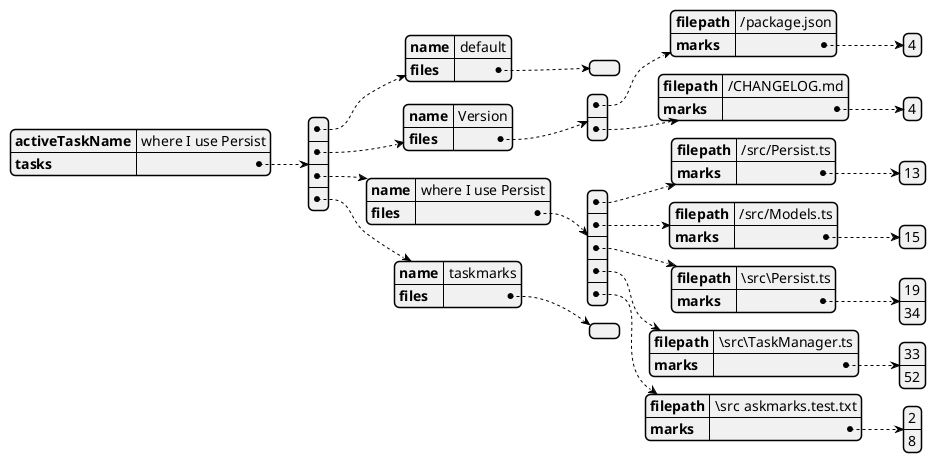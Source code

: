 @startjson
{
  "activeTaskName": "where I use Persist",
  "tasks": [
    {
      "name": "default",
      "files": []
    },
    {
      "name": "Version",
      "files": [
        {
          "filepath": "/package.json",
          "marks": [
            4
          ]
        },
        {
          "filepath": "/CHANGELOG.md",
          "marks": [
            4
          ]
        }
      ]
    },
    {
      "name": "where I use Persist",
      "files": [
        {
          "filepath": "/src/Persist.ts",
          "marks": [
            13
          ]
        },
        {
          "filepath": "/src/Models.ts",
          "marks": [
            15
          ]
        },
        {
          "filepath": "\\src\\Persist.ts",
          "marks": [
            19,
            34
          ]
        },
        {
          "filepath": "\\src\\TaskManager.ts",
          "marks": [
            33,
            52
          ]
        },
        {
          "filepath": "\\src\\taskmarks.test.txt",
          "marks": [
            2,
            8
          ]
        }
      ]
    },
    {
      "name": "taskmarks",
      "files": []
    }
  ]
}
@endjson
